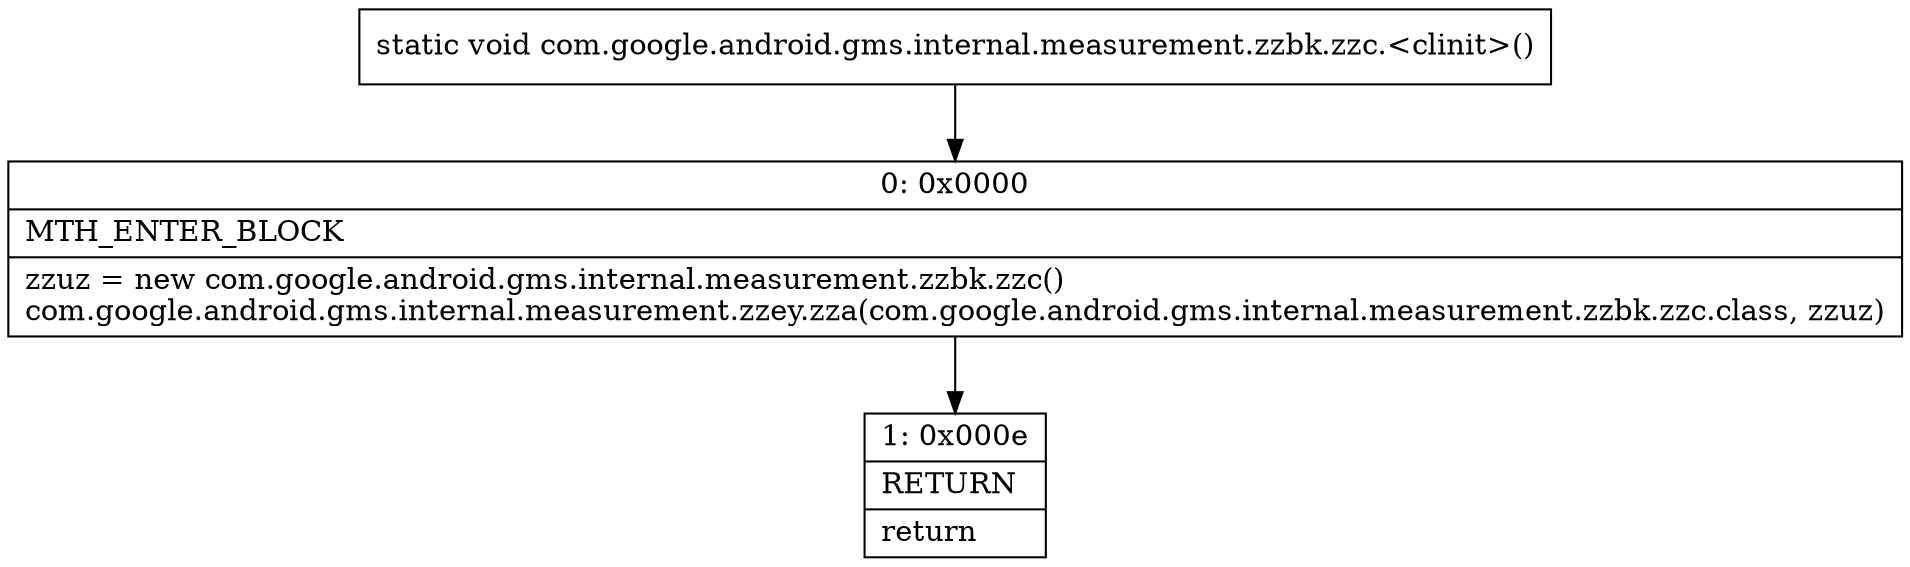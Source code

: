 digraph "CFG forcom.google.android.gms.internal.measurement.zzbk.zzc.\<clinit\>()V" {
Node_0 [shape=record,label="{0\:\ 0x0000|MTH_ENTER_BLOCK\l|zzuz = new com.google.android.gms.internal.measurement.zzbk.zzc()\lcom.google.android.gms.internal.measurement.zzey.zza(com.google.android.gms.internal.measurement.zzbk.zzc.class, zzuz)\l}"];
Node_1 [shape=record,label="{1\:\ 0x000e|RETURN\l|return\l}"];
MethodNode[shape=record,label="{static void com.google.android.gms.internal.measurement.zzbk.zzc.\<clinit\>() }"];
MethodNode -> Node_0;
Node_0 -> Node_1;
}

